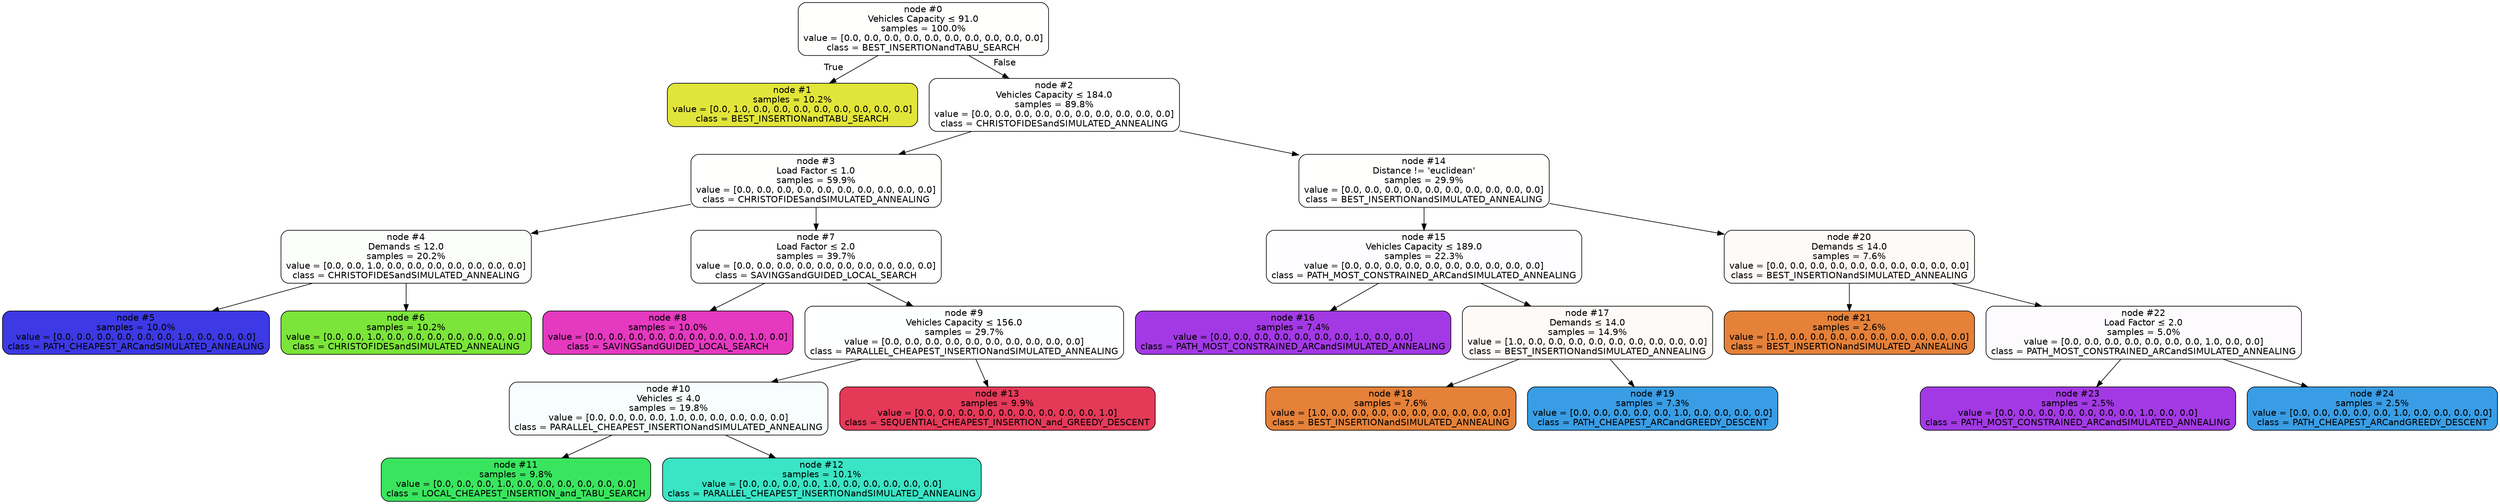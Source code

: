 digraph Tree {
node [shape=box, style="filled, rounded", color="black", fontname="helvetica"] ;
edge [fontname="helvetica"] ;
0 [label=<node #0<br/>Vehicles Capacity ≤ 91.0<br/>samples = 100.0%<br/>value = [0.0, 0.0, 0.0, 0.0, 0.0, 0.0, 0.0, 0.0, 0.0, 0.0]<br/>class = BEST_INSERTIONandTABU_SEARCH>, fillcolor="#fffffe"] ;
1 [label=<node #1<br/>samples = 10.2%<br/>value = [0.0, 1.0, 0.0, 0.0, 0.0, 0.0, 0.0, 0.0, 0.0, 0.0]<br/>class = BEST_INSERTIONandTABU_SEARCH>, fillcolor="#e2e539"] ;
0 -> 1 [labeldistance=2.5, labelangle=45, headlabel="True"] ;
2 [label=<node #2<br/>Vehicles Capacity ≤ 184.0<br/>samples = 89.8%<br/>value = [0.0, 0.0, 0.0, 0.0, 0.0, 0.0, 0.0, 0.0, 0.0, 0.0]<br/>class = CHRISTOFIDESandSIMULATED_ANNEALING>, fillcolor="#ffffff"] ;
0 -> 2 [labeldistance=2.5, labelangle=-45, headlabel="False"] ;
3 [label=<node #3<br/>Load Factor ≤ 1.0<br/>samples = 59.9%<br/>value = [0.0, 0.0, 0.0, 0.0, 0.0, 0.0, 0.0, 0.0, 0.0, 0.0]<br/>class = CHRISTOFIDESandSIMULATED_ANNEALING>, fillcolor="#fffffe"] ;
2 -> 3 ;
4 [label=<node #4<br/>Demands ≤ 12.0<br/>samples = 20.2%<br/>value = [0.0, 0.0, 1.0, 0.0, 0.0, 0.0, 0.0, 0.0, 0.0, 0.0]<br/>class = CHRISTOFIDESandSIMULATED_ANNEALING>, fillcolor="#fcfefb"] ;
3 -> 4 ;
5 [label=<node #5<br/>samples = 10.0%<br/>value = [0.0, 0.0, 0.0, 0.0, 0.0, 0.0, 1.0, 0.0, 0.0, 0.0]<br/>class = PATH_CHEAPEST_ARCandSIMULATED_ANNEALING>, fillcolor="#3c39e5"] ;
4 -> 5 ;
6 [label=<node #6<br/>samples = 10.2%<br/>value = [0.0, 0.0, 1.0, 0.0, 0.0, 0.0, 0.0, 0.0, 0.0, 0.0]<br/>class = CHRISTOFIDESandSIMULATED_ANNEALING>, fillcolor="#7be539"] ;
4 -> 6 ;
7 [label=<node #7<br/>Load Factor ≤ 2.0<br/>samples = 39.7%<br/>value = [0.0, 0.0, 0.0, 0.0, 0.0, 0.0, 0.0, 0.0, 0.0, 0.0]<br/>class = SAVINGSandGUIDED_LOCAL_SEARCH>, fillcolor="#ffffff"] ;
3 -> 7 ;
8 [label=<node #8<br/>samples = 10.0%<br/>value = [0.0, 0.0, 0.0, 0.0, 0.0, 0.0, 0.0, 0.0, 1.0, 0.0]<br/>class = SAVINGSandGUIDED_LOCAL_SEARCH>, fillcolor="#e539c0"] ;
7 -> 8 ;
9 [label=<node #9<br/>Vehicles Capacity ≤ 156.0<br/>samples = 29.7%<br/>value = [0.0, 0.0, 0.0, 0.0, 0.0, 0.0, 0.0, 0.0, 0.0, 0.0]<br/>class = PARALLEL_CHEAPEST_INSERTIONandSIMULATED_ANNEALING>, fillcolor="#feffff"] ;
7 -> 9 ;
10 [label=<node #10<br/>Vehicles ≤ 4.0<br/>samples = 19.8%<br/>value = [0.0, 0.0, 0.0, 0.0, 1.0, 0.0, 0.0, 0.0, 0.0, 0.0]<br/>class = PARALLEL_CHEAPEST_INSERTIONandSIMULATED_ANNEALING>, fillcolor="#f7fefd"] ;
9 -> 10 ;
11 [label=<node #11<br/>samples = 9.8%<br/>value = [0.0, 0.0, 0.0, 1.0, 0.0, 0.0, 0.0, 0.0, 0.0, 0.0]<br/>class = LOCAL_CHEAPEST_INSERTION_and_TABU_SEARCH>, fillcolor="#39e55e"] ;
10 -> 11 ;
12 [label=<node #12<br/>samples = 10.1%<br/>value = [0.0, 0.0, 0.0, 0.0, 1.0, 0.0, 0.0, 0.0, 0.0, 0.0]<br/>class = PARALLEL_CHEAPEST_INSERTIONandSIMULATED_ANNEALING>, fillcolor="#39e5c5"] ;
10 -> 12 ;
13 [label=<node #13<br/>samples = 9.9%<br/>value = [0.0, 0.0, 0.0, 0.0, 0.0, 0.0, 0.0, 0.0, 0.0, 1.0]<br/>class = SEQUENTIAL_CHEAPEST_INSERTION_and_GREEDY_DESCENT>, fillcolor="#e53958"] ;
9 -> 13 ;
14 [label=<node #14<br/>Distance != 'euclidean'<br/>samples = 29.9%<br/>value = [0.0, 0.0, 0.0, 0.0, 0.0, 0.0, 0.0, 0.0, 0.0, 0.0]<br/>class = BEST_INSERTIONandSIMULATED_ANNEALING>, fillcolor="#fffffe"] ;
2 -> 14 ;
15 [label=<node #15<br/>Vehicles Capacity ≤ 189.0<br/>samples = 22.3%<br/>value = [0.0, 0.0, 0.0, 0.0, 0.0, 0.0, 0.0, 0.0, 0.0, 0.0]<br/>class = PATH_MOST_CONSTRAINED_ARCandSIMULATED_ANNEALING>, fillcolor="#fefdff"] ;
14 -> 15 ;
16 [label=<node #16<br/>samples = 7.4%<br/>value = [0.0, 0.0, 0.0, 0.0, 0.0, 0.0, 0.0, 1.0, 0.0, 0.0]<br/>class = PATH_MOST_CONSTRAINED_ARCandSIMULATED_ANNEALING>, fillcolor="#a339e5"] ;
15 -> 16 ;
17 [label=<node #17<br/>Demands ≤ 14.0<br/>samples = 14.9%<br/>value = [1.0, 0.0, 0.0, 0.0, 0.0, 0.0, 0.0, 0.0, 0.0, 0.0]<br/>class = BEST_INSERTIONandSIMULATED_ANNEALING>, fillcolor="#fefaf8"] ;
15 -> 17 ;
18 [label=<node #18<br/>samples = 7.6%<br/>value = [1.0, 0.0, 0.0, 0.0, 0.0, 0.0, 0.0, 0.0, 0.0, 0.0]<br/>class = BEST_INSERTIONandSIMULATED_ANNEALING>, fillcolor="#e58139"] ;
17 -> 18 ;
19 [label=<node #19<br/>samples = 7.3%<br/>value = [0.0, 0.0, 0.0, 0.0, 0.0, 1.0, 0.0, 0.0, 0.0, 0.0]<br/>class = PATH_CHEAPEST_ARCandGREEDY_DESCENT>, fillcolor="#399de5"] ;
17 -> 19 ;
20 [label=<node #20<br/>Demands ≤ 14.0<br/>samples = 7.6%<br/>value = [0.0, 0.0, 0.0, 0.0, 0.0, 0.0, 0.0, 0.0, 0.0, 0.0]<br/>class = BEST_INSERTIONandSIMULATED_ANNEALING>, fillcolor="#fefaf8"] ;
14 -> 20 ;
21 [label=<node #21<br/>samples = 2.6%<br/>value = [1.0, 0.0, 0.0, 0.0, 0.0, 0.0, 0.0, 0.0, 0.0, 0.0]<br/>class = BEST_INSERTIONandSIMULATED_ANNEALING>, fillcolor="#e58139"] ;
20 -> 21 ;
22 [label=<node #22<br/>Load Factor ≤ 2.0<br/>samples = 5.0%<br/>value = [0.0, 0.0, 0.0, 0.0, 0.0, 0.0, 0.0, 1.0, 0.0, 0.0]<br/>class = PATH_MOST_CONSTRAINED_ARCandSIMULATED_ANNEALING>, fillcolor="#fdfbfe"] ;
20 -> 22 ;
23 [label=<node #23<br/>samples = 2.5%<br/>value = [0.0, 0.0, 0.0, 0.0, 0.0, 0.0, 0.0, 1.0, 0.0, 0.0]<br/>class = PATH_MOST_CONSTRAINED_ARCandSIMULATED_ANNEALING>, fillcolor="#a339e5"] ;
22 -> 23 ;
24 [label=<node #24<br/>samples = 2.5%<br/>value = [0.0, 0.0, 0.0, 0.0, 0.0, 1.0, 0.0, 0.0, 0.0, 0.0]<br/>class = PATH_CHEAPEST_ARCandGREEDY_DESCENT>, fillcolor="#399de5"] ;
22 -> 24 ;
}